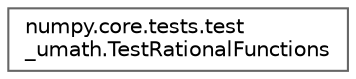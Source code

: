 digraph "Graphical Class Hierarchy"
{
 // LATEX_PDF_SIZE
  bgcolor="transparent";
  edge [fontname=Helvetica,fontsize=10,labelfontname=Helvetica,labelfontsize=10];
  node [fontname=Helvetica,fontsize=10,shape=box,height=0.2,width=0.4];
  rankdir="LR";
  Node0 [id="Node000000",label="numpy.core.tests.test\l_umath.TestRationalFunctions",height=0.2,width=0.4,color="grey40", fillcolor="white", style="filled",URL="$d8/d72/classnumpy_1_1core_1_1tests_1_1test__umath_1_1TestRationalFunctions.html",tooltip=" "];
}
